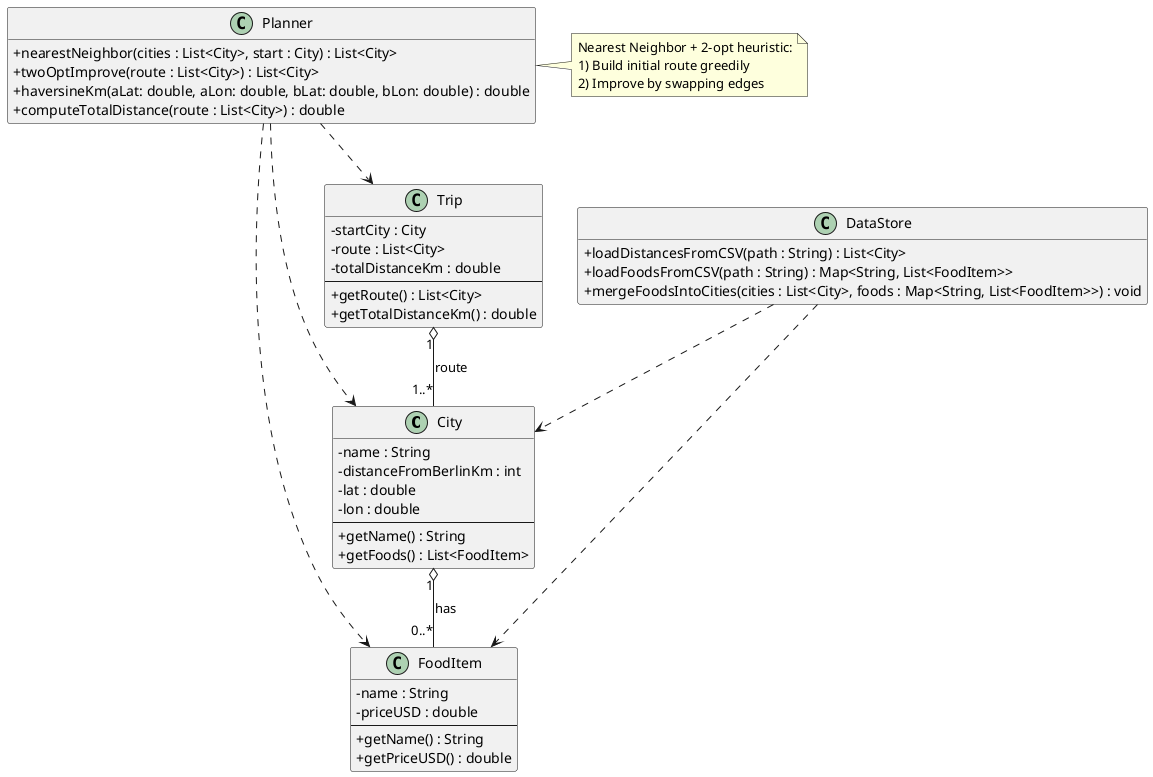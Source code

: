 @startuml
skinparam classAttributeIconSize 0
hide empty members

class City {
  - name : String
  - distanceFromBerlinKm : int
  - lat : double
  - lon : double
  --
  + getName() : String
  + getFoods() : List<FoodItem>
}

class FoodItem {
  - name : String
  - priceUSD : double
  --
  + getName() : String
  + getPriceUSD() : double
}

class Trip {
  - startCity : City
  - route : List<City>
  - totalDistanceKm : double
  --
  + getRoute() : List<City>
  + getTotalDistanceKm() : double
}

class Planner {
  + nearestNeighbor(cities : List<City>, start : City) : List<City>
  + twoOptImprove(route : List<City>) : List<City>
  + haversineKm(aLat: double, aLon: double, bLat: double, bLon: double) : double
  + computeTotalDistance(route : List<City>) : double
}

class DataStore {
  + loadDistancesFromCSV(path : String) : List<City>
  + loadFoodsFromCSV(path : String) : Map<String, List<FoodItem>>
  + mergeFoodsIntoCities(cities : List<City>, foods : Map<String, List<FoodItem>>) : void
}

City "1" o-- "0..*" FoodItem : has
Trip "1" o-- "1..*" City : route
Planner ..> City
Planner ..> Trip
Planner ..> FoodItem
DataStore ..> City
DataStore ..> FoodItem

note right of Planner
Nearest Neighbor + 2-opt heuristic:
1) Build initial route greedily
2) Improve by swapping edges
end note
@enduml